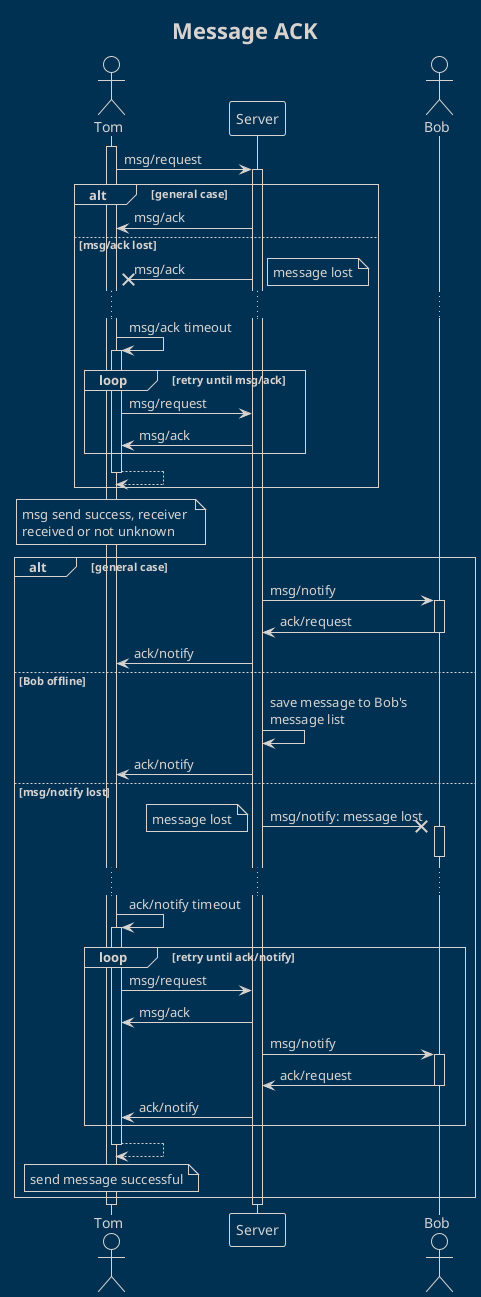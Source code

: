 @startuml
!theme blueprint
'https://plantuml.com/sequence-diagram

title Message ACK

actor Tom as sender

participant Server as server
actor Bob as receiver

activate sender
    sender -> server: msg/request

    activate server
        alt general case
            server->sender: msg/ack
        else msg/ack lost
            server ->X sender: msg/ack
            note right:message lost
            ...
            sender->sender++: msg/ack timeout
            loop retry until msg/ack
                sender->server: msg/request
                server -> sender: msg/ack
            end
            return
        end
        note over sender:msg send success, receiver \nreceived or not unknown
        alt general case
            server -> receiver: msg/notify
            activate receiver
            receiver -> server: ack/request
            deactivate receiver
            server -> sender: ack/notify
        else Bob offline
            server -> server: save message to Bob's \nmessage list
            server -> sender : ack/notify
        else msg/notify lost
            server ->X receiver: msg/notify: message lost
            note left:message lost
            activate receiver
            deactivate receiver
            ...
            sender -> sender++: ack/notify timeout
            loop retry until ack/notify
                sender -> server: msg/request
                server -> sender: msg/ack
                server -> receiver: msg/notify
                activate receiver
                    receiver -> server: ack/request
                deactivate receiver
                server -> sender:ack/notify
            end
            return
            note over sender: send message successful
        end
    deactivate server
deactivate sender

@enduml